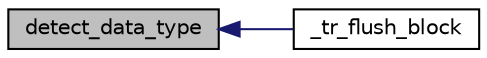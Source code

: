 digraph G
{
  edge [fontname="Helvetica",fontsize="10",labelfontname="Helvetica",labelfontsize="10"];
  node [fontname="Helvetica",fontsize="10",shape=record];
  rankdir="LR";
  Node1 [label="detect_data_type",height=0.2,width=0.4,color="black", fillcolor="grey75", style="filled" fontcolor="black"];
  Node1 -> Node2 [dir="back",color="midnightblue",fontsize="10",style="solid",fontname="Helvetica"];
  Node2 [label="_tr_flush_block",height=0.2,width=0.4,color="black", fillcolor="white", style="filled",URL="$trees_8c.html#aafe54369cbbb97972279a82a3b6c699e"];
}
